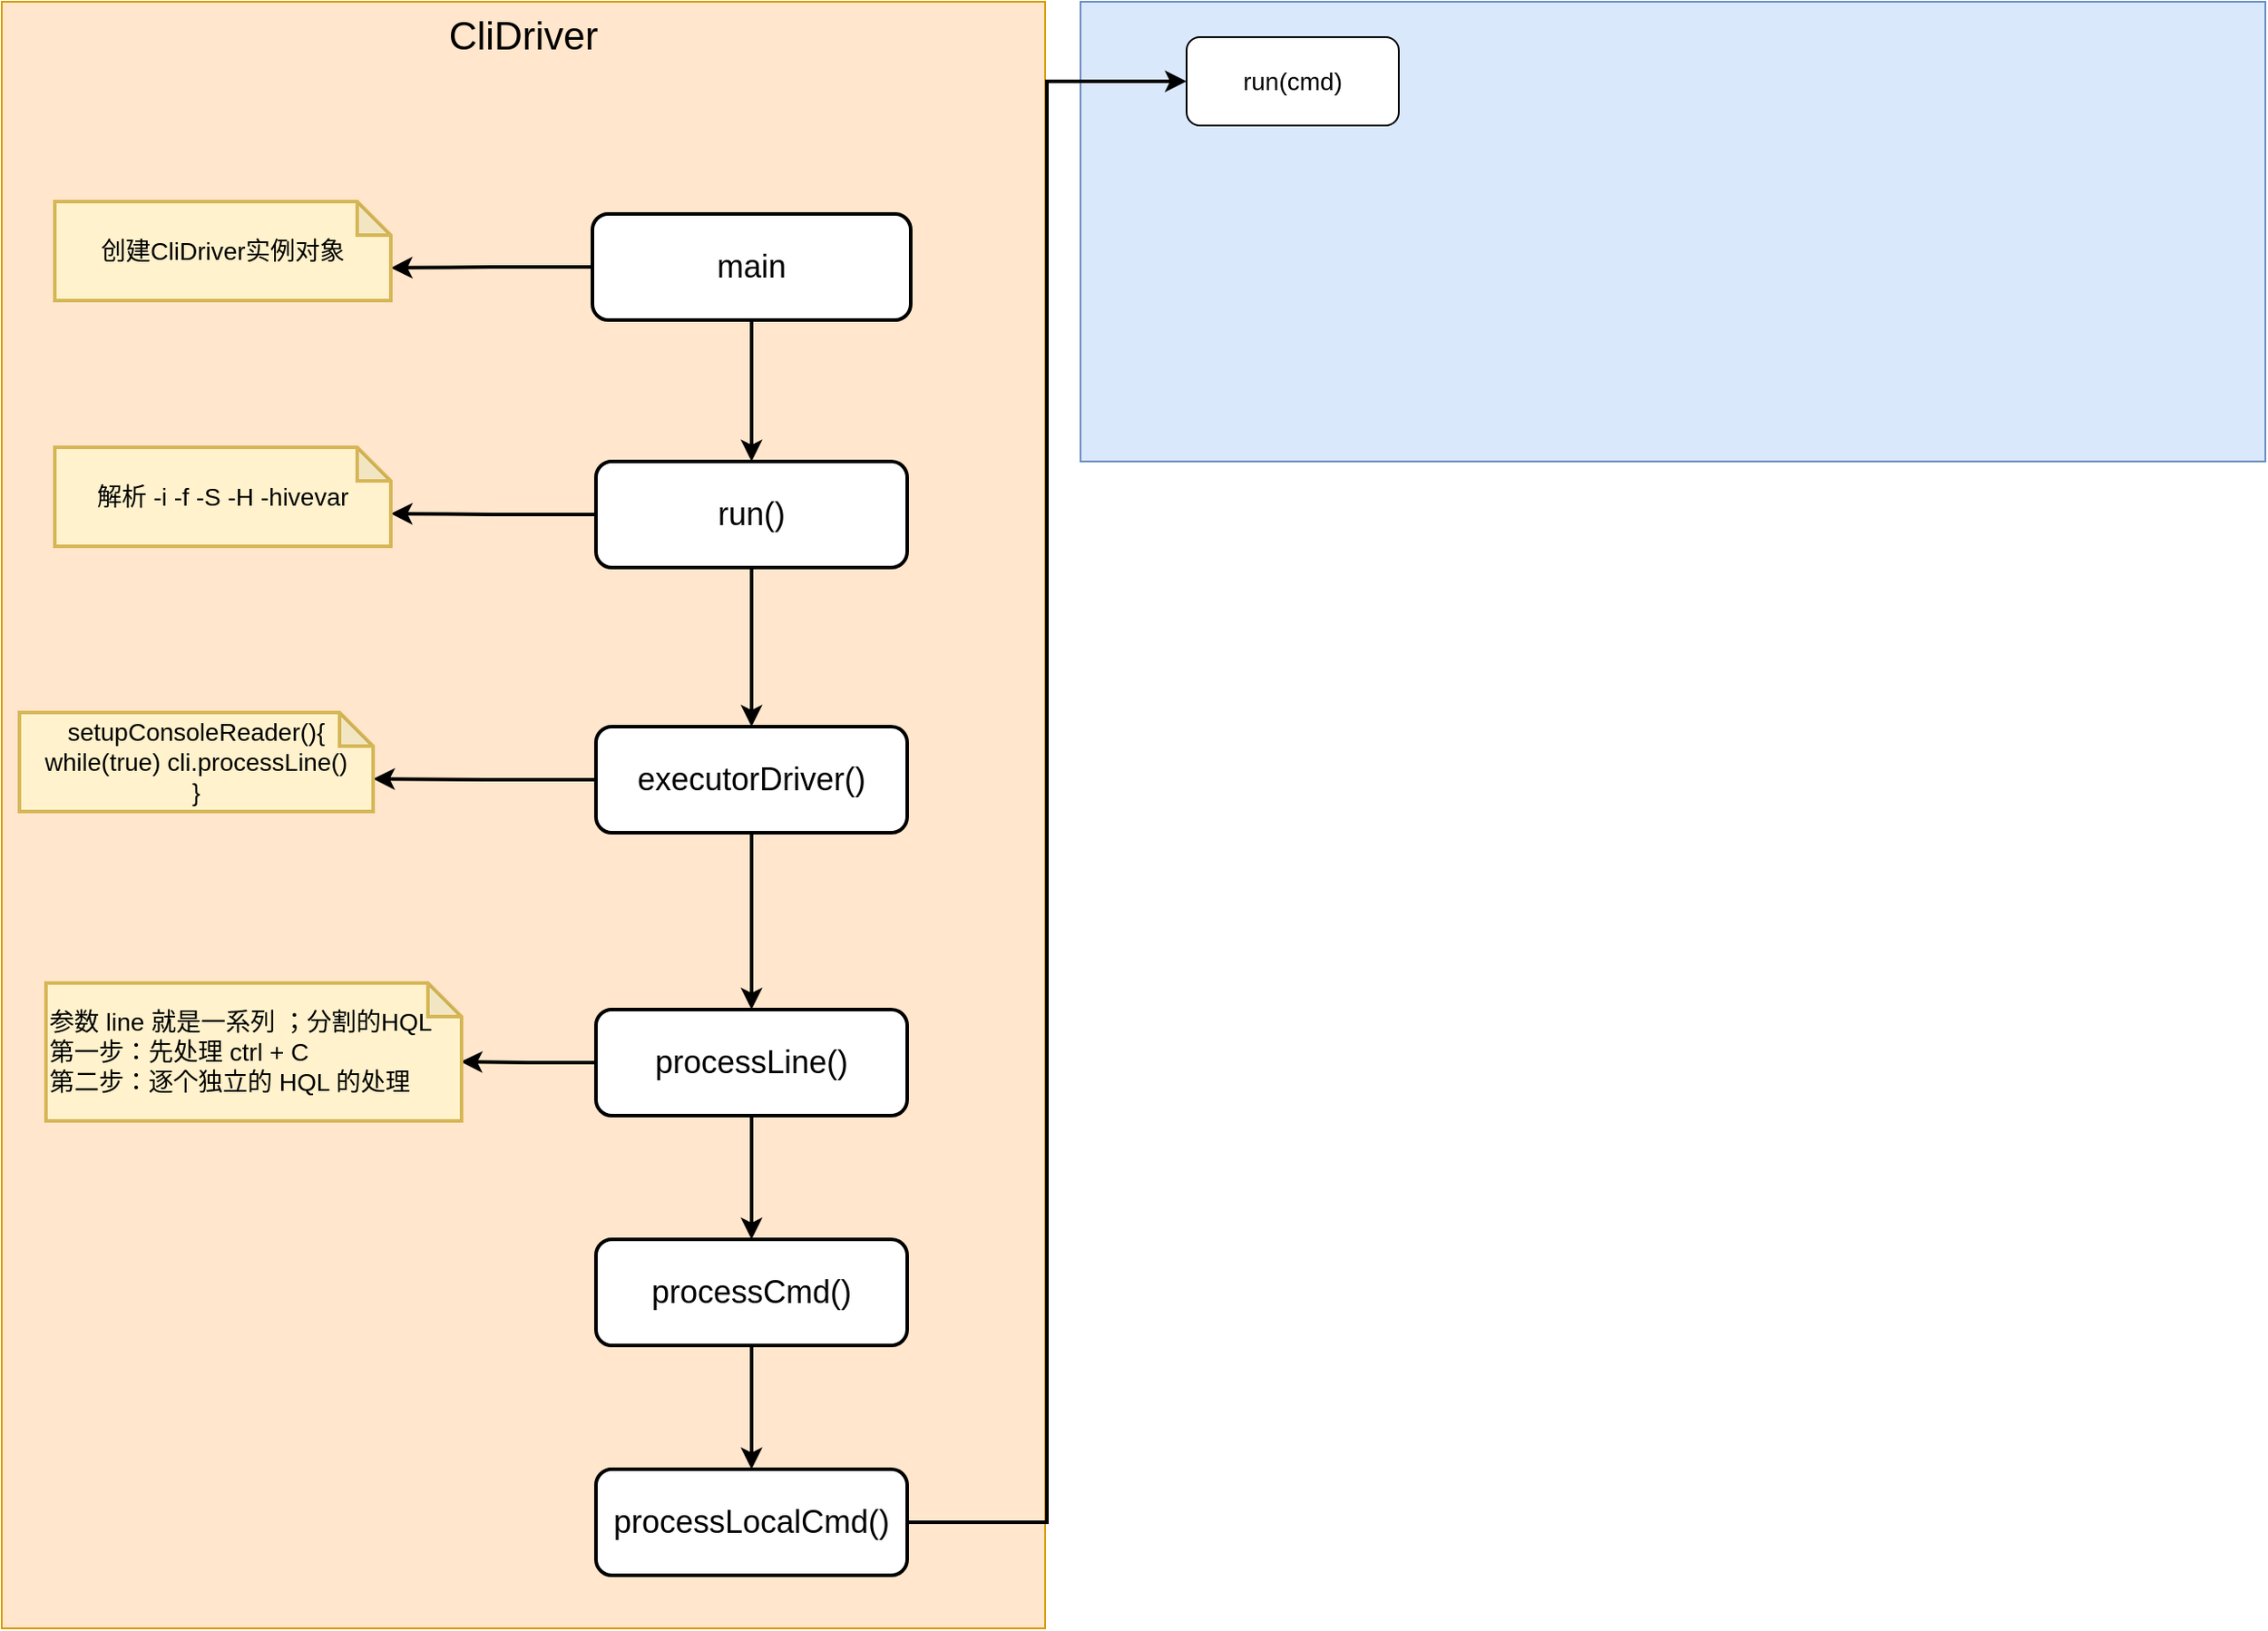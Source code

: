 <mxfile version="16.1.0" type="github">
  <diagram id="gnd1z-vkEwB7StJ_hXZW" name="第 1 页">
    <mxGraphModel dx="2338" dy="889" grid="1" gridSize="10" guides="1" tooltips="1" connect="1" arrows="1" fold="1" page="1" pageScale="1" pageWidth="827" pageHeight="1169" math="0" shadow="0">
      <root>
        <mxCell id="0" />
        <mxCell id="1" parent="0" />
        <mxCell id="P39CHDQhXrutCx_nGXNt-1" value="CliDriver" style="rounded=0;whiteSpace=wrap;html=1;fillColor=#ffe6cc;strokeColor=#d79b00;fontSize=22;verticalAlign=top;" vertex="1" parent="1">
          <mxGeometry x="-90" y="50" width="590" height="920" as="geometry" />
        </mxCell>
        <mxCell id="P39CHDQhXrutCx_nGXNt-21" value="" style="rounded=0;whiteSpace=wrap;html=1;fontSize=14;strokeWidth=1;fillColor=#dae8fc;strokeColor=#6c8ebf;" vertex="1" parent="1">
          <mxGeometry x="520" y="50" width="670" height="260" as="geometry" />
        </mxCell>
        <mxCell id="P39CHDQhXrutCx_nGXNt-8" style="edgeStyle=orthogonalEdgeStyle;rounded=0;orthogonalLoop=1;jettySize=auto;html=1;fontSize=18;strokeWidth=2;" edge="1" parent="1" source="P39CHDQhXrutCx_nGXNt-2" target="P39CHDQhXrutCx_nGXNt-3">
          <mxGeometry relative="1" as="geometry" />
        </mxCell>
        <mxCell id="P39CHDQhXrutCx_nGXNt-14" style="edgeStyle=orthogonalEdgeStyle;rounded=0;orthogonalLoop=1;jettySize=auto;html=1;entryX=0;entryY=0;entryDx=190;entryDy=37.5;entryPerimeter=0;fontSize=14;strokeWidth=2;" edge="1" parent="1" source="P39CHDQhXrutCx_nGXNt-2" target="P39CHDQhXrutCx_nGXNt-13">
          <mxGeometry relative="1" as="geometry" />
        </mxCell>
        <mxCell id="P39CHDQhXrutCx_nGXNt-2" value="main" style="rounded=1;whiteSpace=wrap;html=1;fontSize=18;strokeWidth=2;" vertex="1" parent="1">
          <mxGeometry x="244" y="170" width="180" height="60" as="geometry" />
        </mxCell>
        <mxCell id="P39CHDQhXrutCx_nGXNt-9" style="edgeStyle=orthogonalEdgeStyle;rounded=0;orthogonalLoop=1;jettySize=auto;html=1;entryX=0.5;entryY=0;entryDx=0;entryDy=0;fontSize=18;strokeWidth=2;" edge="1" parent="1" source="P39CHDQhXrutCx_nGXNt-3" target="P39CHDQhXrutCx_nGXNt-4">
          <mxGeometry relative="1" as="geometry" />
        </mxCell>
        <mxCell id="P39CHDQhXrutCx_nGXNt-16" style="edgeStyle=orthogonalEdgeStyle;rounded=0;orthogonalLoop=1;jettySize=auto;html=1;entryX=0;entryY=0;entryDx=190;entryDy=37.5;entryPerimeter=0;fontSize=14;strokeWidth=2;" edge="1" parent="1" source="P39CHDQhXrutCx_nGXNt-3" target="P39CHDQhXrutCx_nGXNt-15">
          <mxGeometry relative="1" as="geometry" />
        </mxCell>
        <mxCell id="P39CHDQhXrutCx_nGXNt-3" value="run()" style="rounded=1;whiteSpace=wrap;html=1;fontSize=18;strokeWidth=2;" vertex="1" parent="1">
          <mxGeometry x="246" y="310" width="176" height="60" as="geometry" />
        </mxCell>
        <mxCell id="P39CHDQhXrutCx_nGXNt-10" style="edgeStyle=orthogonalEdgeStyle;rounded=0;orthogonalLoop=1;jettySize=auto;html=1;fontSize=18;strokeWidth=2;" edge="1" parent="1" source="P39CHDQhXrutCx_nGXNt-4" target="P39CHDQhXrutCx_nGXNt-5">
          <mxGeometry relative="1" as="geometry" />
        </mxCell>
        <mxCell id="P39CHDQhXrutCx_nGXNt-18" style="edgeStyle=orthogonalEdgeStyle;rounded=0;orthogonalLoop=1;jettySize=auto;html=1;entryX=0;entryY=0;entryDx=200;entryDy=37.5;entryPerimeter=0;fontSize=14;strokeWidth=2;" edge="1" parent="1" source="P39CHDQhXrutCx_nGXNt-4" target="P39CHDQhXrutCx_nGXNt-17">
          <mxGeometry relative="1" as="geometry" />
        </mxCell>
        <mxCell id="P39CHDQhXrutCx_nGXNt-4" value="executorDriver()" style="rounded=1;whiteSpace=wrap;html=1;fontSize=18;strokeWidth=2;" vertex="1" parent="1">
          <mxGeometry x="246" y="460" width="176" height="60" as="geometry" />
        </mxCell>
        <mxCell id="P39CHDQhXrutCx_nGXNt-11" style="edgeStyle=orthogonalEdgeStyle;rounded=0;orthogonalLoop=1;jettySize=auto;html=1;entryX=0.5;entryY=0;entryDx=0;entryDy=0;fontSize=18;strokeWidth=2;" edge="1" parent="1" source="P39CHDQhXrutCx_nGXNt-5" target="P39CHDQhXrutCx_nGXNt-6">
          <mxGeometry relative="1" as="geometry" />
        </mxCell>
        <mxCell id="P39CHDQhXrutCx_nGXNt-20" style="edgeStyle=orthogonalEdgeStyle;rounded=0;orthogonalLoop=1;jettySize=auto;html=1;entryX=0.998;entryY=0.571;entryDx=0;entryDy=0;entryPerimeter=0;fontSize=14;strokeWidth=2;" edge="1" parent="1" source="P39CHDQhXrutCx_nGXNt-5" target="P39CHDQhXrutCx_nGXNt-19">
          <mxGeometry relative="1" as="geometry" />
        </mxCell>
        <mxCell id="P39CHDQhXrutCx_nGXNt-5" value="processLine()" style="rounded=1;whiteSpace=wrap;html=1;fontSize=18;strokeWidth=2;" vertex="1" parent="1">
          <mxGeometry x="246" y="620" width="176" height="60" as="geometry" />
        </mxCell>
        <mxCell id="P39CHDQhXrutCx_nGXNt-12" style="edgeStyle=orthogonalEdgeStyle;rounded=0;orthogonalLoop=1;jettySize=auto;html=1;entryX=0.5;entryY=0;entryDx=0;entryDy=0;fontSize=18;strokeWidth=2;" edge="1" parent="1" source="P39CHDQhXrutCx_nGXNt-6" target="P39CHDQhXrutCx_nGXNt-7">
          <mxGeometry relative="1" as="geometry" />
        </mxCell>
        <mxCell id="P39CHDQhXrutCx_nGXNt-6" value="processCmd()" style="rounded=1;whiteSpace=wrap;html=1;fontSize=18;strokeWidth=2;" vertex="1" parent="1">
          <mxGeometry x="246" y="750" width="176" height="60" as="geometry" />
        </mxCell>
        <mxCell id="P39CHDQhXrutCx_nGXNt-23" style="edgeStyle=orthogonalEdgeStyle;rounded=0;orthogonalLoop=1;jettySize=auto;html=1;entryX=0;entryY=0.5;entryDx=0;entryDy=0;fontSize=14;strokeWidth=2;" edge="1" parent="1" source="P39CHDQhXrutCx_nGXNt-7" target="P39CHDQhXrutCx_nGXNt-22">
          <mxGeometry relative="1" as="geometry" />
        </mxCell>
        <mxCell id="P39CHDQhXrutCx_nGXNt-7" value="processLocalCmd()" style="rounded=1;whiteSpace=wrap;html=1;fontSize=18;strokeWidth=2;" vertex="1" parent="1">
          <mxGeometry x="246" y="880" width="176" height="60" as="geometry" />
        </mxCell>
        <mxCell id="P39CHDQhXrutCx_nGXNt-13" value="创建CliDriver实例对象" style="shape=note;whiteSpace=wrap;html=1;backgroundOutline=1;darkOpacity=0.05;fontSize=14;strokeWidth=2;fillColor=#fff2cc;strokeColor=#d6b656;size=19;" vertex="1" parent="1">
          <mxGeometry x="-60" y="163" width="190" height="56" as="geometry" />
        </mxCell>
        <mxCell id="P39CHDQhXrutCx_nGXNt-15" value="解析 -i -f -S -H -hivevar" style="shape=note;whiteSpace=wrap;html=1;backgroundOutline=1;darkOpacity=0.05;fontSize=14;strokeWidth=2;fillColor=#fff2cc;strokeColor=#d6b656;size=19;" vertex="1" parent="1">
          <mxGeometry x="-60" y="302" width="190" height="56" as="geometry" />
        </mxCell>
        <mxCell id="P39CHDQhXrutCx_nGXNt-17" value="setupConsoleReader(){&lt;br&gt;while(true) cli.processLine()&lt;br&gt;}" style="shape=note;whiteSpace=wrap;html=1;backgroundOutline=1;darkOpacity=0.05;fontSize=14;strokeWidth=2;fillColor=#fff2cc;strokeColor=#d6b656;size=19;" vertex="1" parent="1">
          <mxGeometry x="-80" y="452" width="200" height="56" as="geometry" />
        </mxCell>
        <mxCell id="P39CHDQhXrutCx_nGXNt-19" value="参数 line 就是一系列 ；分割的HQL&lt;br&gt;第一步：先处理 ctrl + C&lt;br&gt;第二步：逐个独立的 HQL 的处理" style="shape=note;whiteSpace=wrap;html=1;backgroundOutline=1;darkOpacity=0.05;fontSize=14;strokeWidth=2;fillColor=#fff2cc;strokeColor=#d6b656;size=19;align=left;" vertex="1" parent="1">
          <mxGeometry x="-65" y="605" width="235" height="78" as="geometry" />
        </mxCell>
        <mxCell id="P39CHDQhXrutCx_nGXNt-22" value="run(cmd)" style="rounded=1;whiteSpace=wrap;html=1;fontSize=14;strokeWidth=1;" vertex="1" parent="1">
          <mxGeometry x="580" y="70" width="120" height="50" as="geometry" />
        </mxCell>
      </root>
    </mxGraphModel>
  </diagram>
</mxfile>
